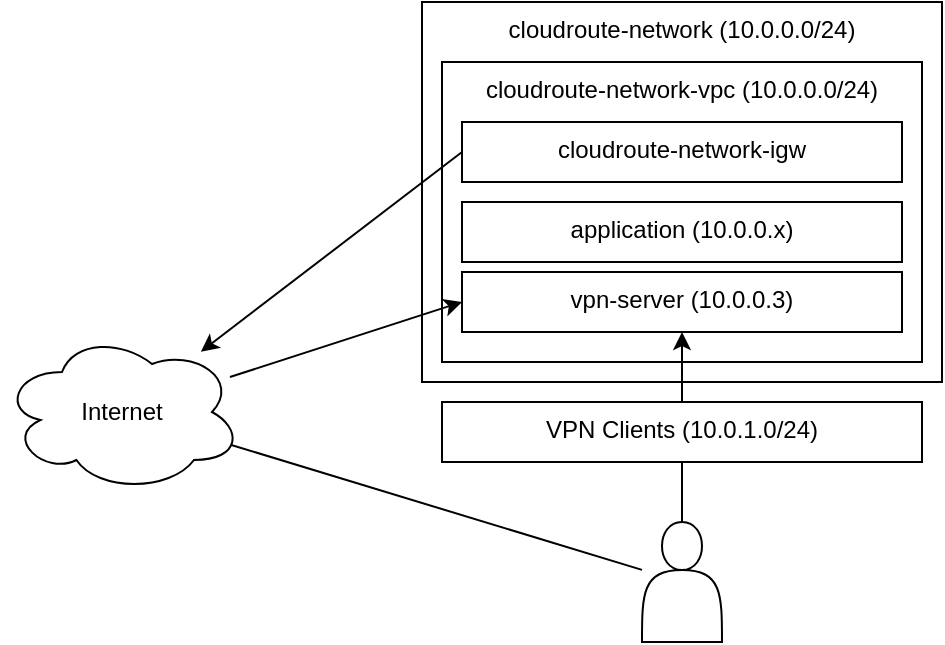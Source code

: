 <mxfile version="20.8.16" type="device"><diagram name="Page-1" id="BGpAvmMpJmi6WmR6OZvv"><mxGraphModel dx="1434" dy="799" grid="0" gridSize="10" guides="1" tooltips="1" connect="1" arrows="1" fold="1" page="1" pageScale="1" pageWidth="1100" pageHeight="850" math="0" shadow="0"><root><mxCell id="0"/><mxCell id="1" parent="0"/><mxCell id="Rk7yzwgzWFnnHDM_N2z6-1" value="Internet" style="ellipse;shape=cloud;whiteSpace=wrap;html=1;" vertex="1" parent="1"><mxGeometry x="20" y="245" width="120" height="80" as="geometry"/></mxCell><mxCell id="Rk7yzwgzWFnnHDM_N2z6-2" value="cloudroute-network (10.0.0.0/24)" style="rounded=0;whiteSpace=wrap;html=1;verticalAlign=top;align=center;" vertex="1" parent="1"><mxGeometry x="230" y="80" width="260" height="190" as="geometry"/></mxCell><mxCell id="Rk7yzwgzWFnnHDM_N2z6-3" value="cloudroute-network-vpc (10.0.0.0/24)" style="rounded=0;whiteSpace=wrap;html=1;verticalAlign=top;align=center;" vertex="1" parent="1"><mxGeometry x="240" y="110" width="240" height="150" as="geometry"/></mxCell><mxCell id="Rk7yzwgzWFnnHDM_N2z6-4" value="vpn-server (10.0.0.3)" style="rounded=0;whiteSpace=wrap;html=1;verticalAlign=top;align=center;" vertex="1" parent="1"><mxGeometry x="250" y="215" width="220" height="30" as="geometry"/></mxCell><mxCell id="Rk7yzwgzWFnnHDM_N2z6-5" value="VPN Clients (10.0.1.0/24)" style="rounded=0;whiteSpace=wrap;html=1;verticalAlign=top;align=center;" vertex="1" parent="1"><mxGeometry x="240" y="280" width="240" height="30" as="geometry"/></mxCell><mxCell id="Rk7yzwgzWFnnHDM_N2z6-9" value="" style="endArrow=none;html=1;rounded=0;" edge="1" parent="1" source="Rk7yzwgzWFnnHDM_N2z6-12" target="Rk7yzwgzWFnnHDM_N2z6-5"><mxGeometry width="50" height="50" relative="1" as="geometry"><mxPoint x="510" y="640" as="sourcePoint"/><mxPoint x="560" y="590" as="targetPoint"/></mxGeometry></mxCell><mxCell id="Rk7yzwgzWFnnHDM_N2z6-10" value="" style="endArrow=none;html=1;rounded=0;" edge="1" parent="1" source="Rk7yzwgzWFnnHDM_N2z6-1" target="Rk7yzwgzWFnnHDM_N2z6-12"><mxGeometry width="50" height="50" relative="1" as="geometry"><mxPoint x="510" y="500" as="sourcePoint"/><mxPoint x="360" y="500" as="targetPoint"/></mxGeometry></mxCell><mxCell id="Rk7yzwgzWFnnHDM_N2z6-12" value="" style="shape=actor;whiteSpace=wrap;html=1;" vertex="1" parent="1"><mxGeometry x="340" y="340" width="40" height="60" as="geometry"/></mxCell><mxCell id="Rk7yzwgzWFnnHDM_N2z6-13" value="cloudroute-network-igw" style="rounded=0;whiteSpace=wrap;html=1;verticalAlign=top;align=center;" vertex="1" parent="1"><mxGeometry x="250" y="140" width="220" height="30" as="geometry"/></mxCell><mxCell id="Rk7yzwgzWFnnHDM_N2z6-15" value="" style="endArrow=classic;html=1;rounded=0;exitX=0;exitY=0.5;exitDx=0;exitDy=0;" edge="1" parent="1" source="Rk7yzwgzWFnnHDM_N2z6-13" target="Rk7yzwgzWFnnHDM_N2z6-1"><mxGeometry width="50" height="50" relative="1" as="geometry"><mxPoint x="510" y="500" as="sourcePoint"/><mxPoint x="560" y="450" as="targetPoint"/></mxGeometry></mxCell><mxCell id="Rk7yzwgzWFnnHDM_N2z6-16" value="" style="endArrow=classic;html=1;rounded=0;entryX=0;entryY=0.5;entryDx=0;entryDy=0;" edge="1" parent="1" source="Rk7yzwgzWFnnHDM_N2z6-1" target="Rk7yzwgzWFnnHDM_N2z6-4"><mxGeometry width="50" height="50" relative="1" as="geometry"><mxPoint x="180" y="540" as="sourcePoint"/><mxPoint x="250" y="285" as="targetPoint"/></mxGeometry></mxCell><mxCell id="Rk7yzwgzWFnnHDM_N2z6-17" value="" style="endArrow=classic;html=1;rounded=0;" edge="1" parent="1" source="Rk7yzwgzWFnnHDM_N2z6-5" target="Rk7yzwgzWFnnHDM_N2z6-4"><mxGeometry width="50" height="50" relative="1" as="geometry"><mxPoint x="510" y="500" as="sourcePoint"/><mxPoint x="560" y="450" as="targetPoint"/></mxGeometry></mxCell><mxCell id="Rk7yzwgzWFnnHDM_N2z6-18" value="application (10.0.0.x)" style="rounded=0;whiteSpace=wrap;html=1;verticalAlign=top;align=center;" vertex="1" parent="1"><mxGeometry x="250" y="180" width="220" height="30" as="geometry"/></mxCell></root></mxGraphModel></diagram></mxfile>